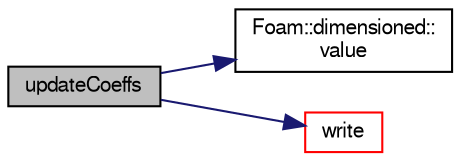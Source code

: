 digraph "updateCoeffs"
{
  bgcolor="transparent";
  edge [fontname="FreeSans",fontsize="10",labelfontname="FreeSans",labelfontsize="10"];
  node [fontname="FreeSans",fontsize="10",shape=record];
  rankdir="LR";
  Node55 [label="updateCoeffs",height=0.2,width=0.4,color="black", fillcolor="grey75", style="filled", fontcolor="black"];
  Node55 -> Node56 [color="midnightblue",fontsize="10",style="solid",fontname="FreeSans"];
  Node56 [label="Foam::dimensioned::\lvalue",height=0.2,width=0.4,color="black",URL="$a26366.html#a7948200a26c85fc3a83ffa510a91d668",tooltip="Return const reference to value. "];
  Node55 -> Node57 [color="midnightblue",fontsize="10",style="solid",fontname="FreeSans"];
  Node57 [label="write",height=0.2,width=0.4,color="red",URL="$a22306.html#a293fdfec8bdfbd5c3913ab4c9f3454ff",tooltip="Write. "];
}

